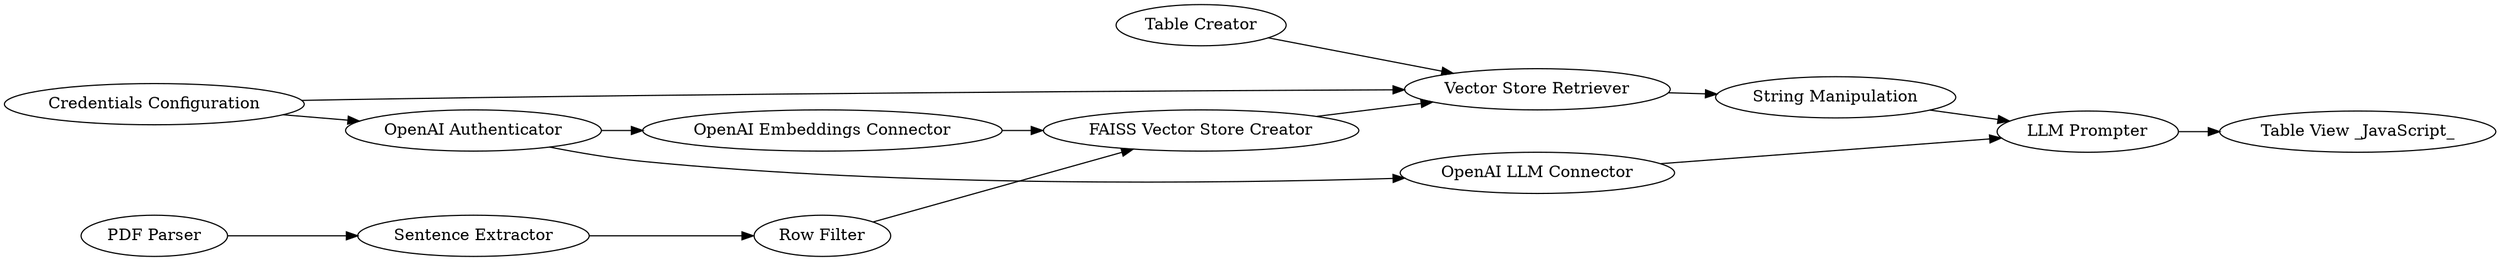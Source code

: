 digraph {
	1888 -> 1834
	5 -> 4
	5 -> 1900
	1834 -> 1900
	1891 -> 1923
	1887 -> 1888
	1922 -> 1891
	7 -> 1887
	6 -> 1834
	4 -> 1890
	1890 -> 1891
	1900 -> 1922
	4 -> 6
	1889 -> 1900
	5 [label="Credentials Configuration"]
	7 [label="PDF Parser"]
	1900 [label="Vector Store Retriever"]
	1887 [label="Sentence Extractor"]
	1890 [label="OpenAI LLM Connector"]
	4 [label="OpenAI Authenticator"]
	1889 [label="Table Creator"]
	6 [label="OpenAI Embeddings Connector"]
	1923 [label="Table View _JavaScript_"]
	1922 [label="String Manipulation"]
	1834 [label="FAISS Vector Store Creator"]
	1891 [label="LLM Prompter"]
	1888 [label="Row Filter"]
	rankdir=LR
}
